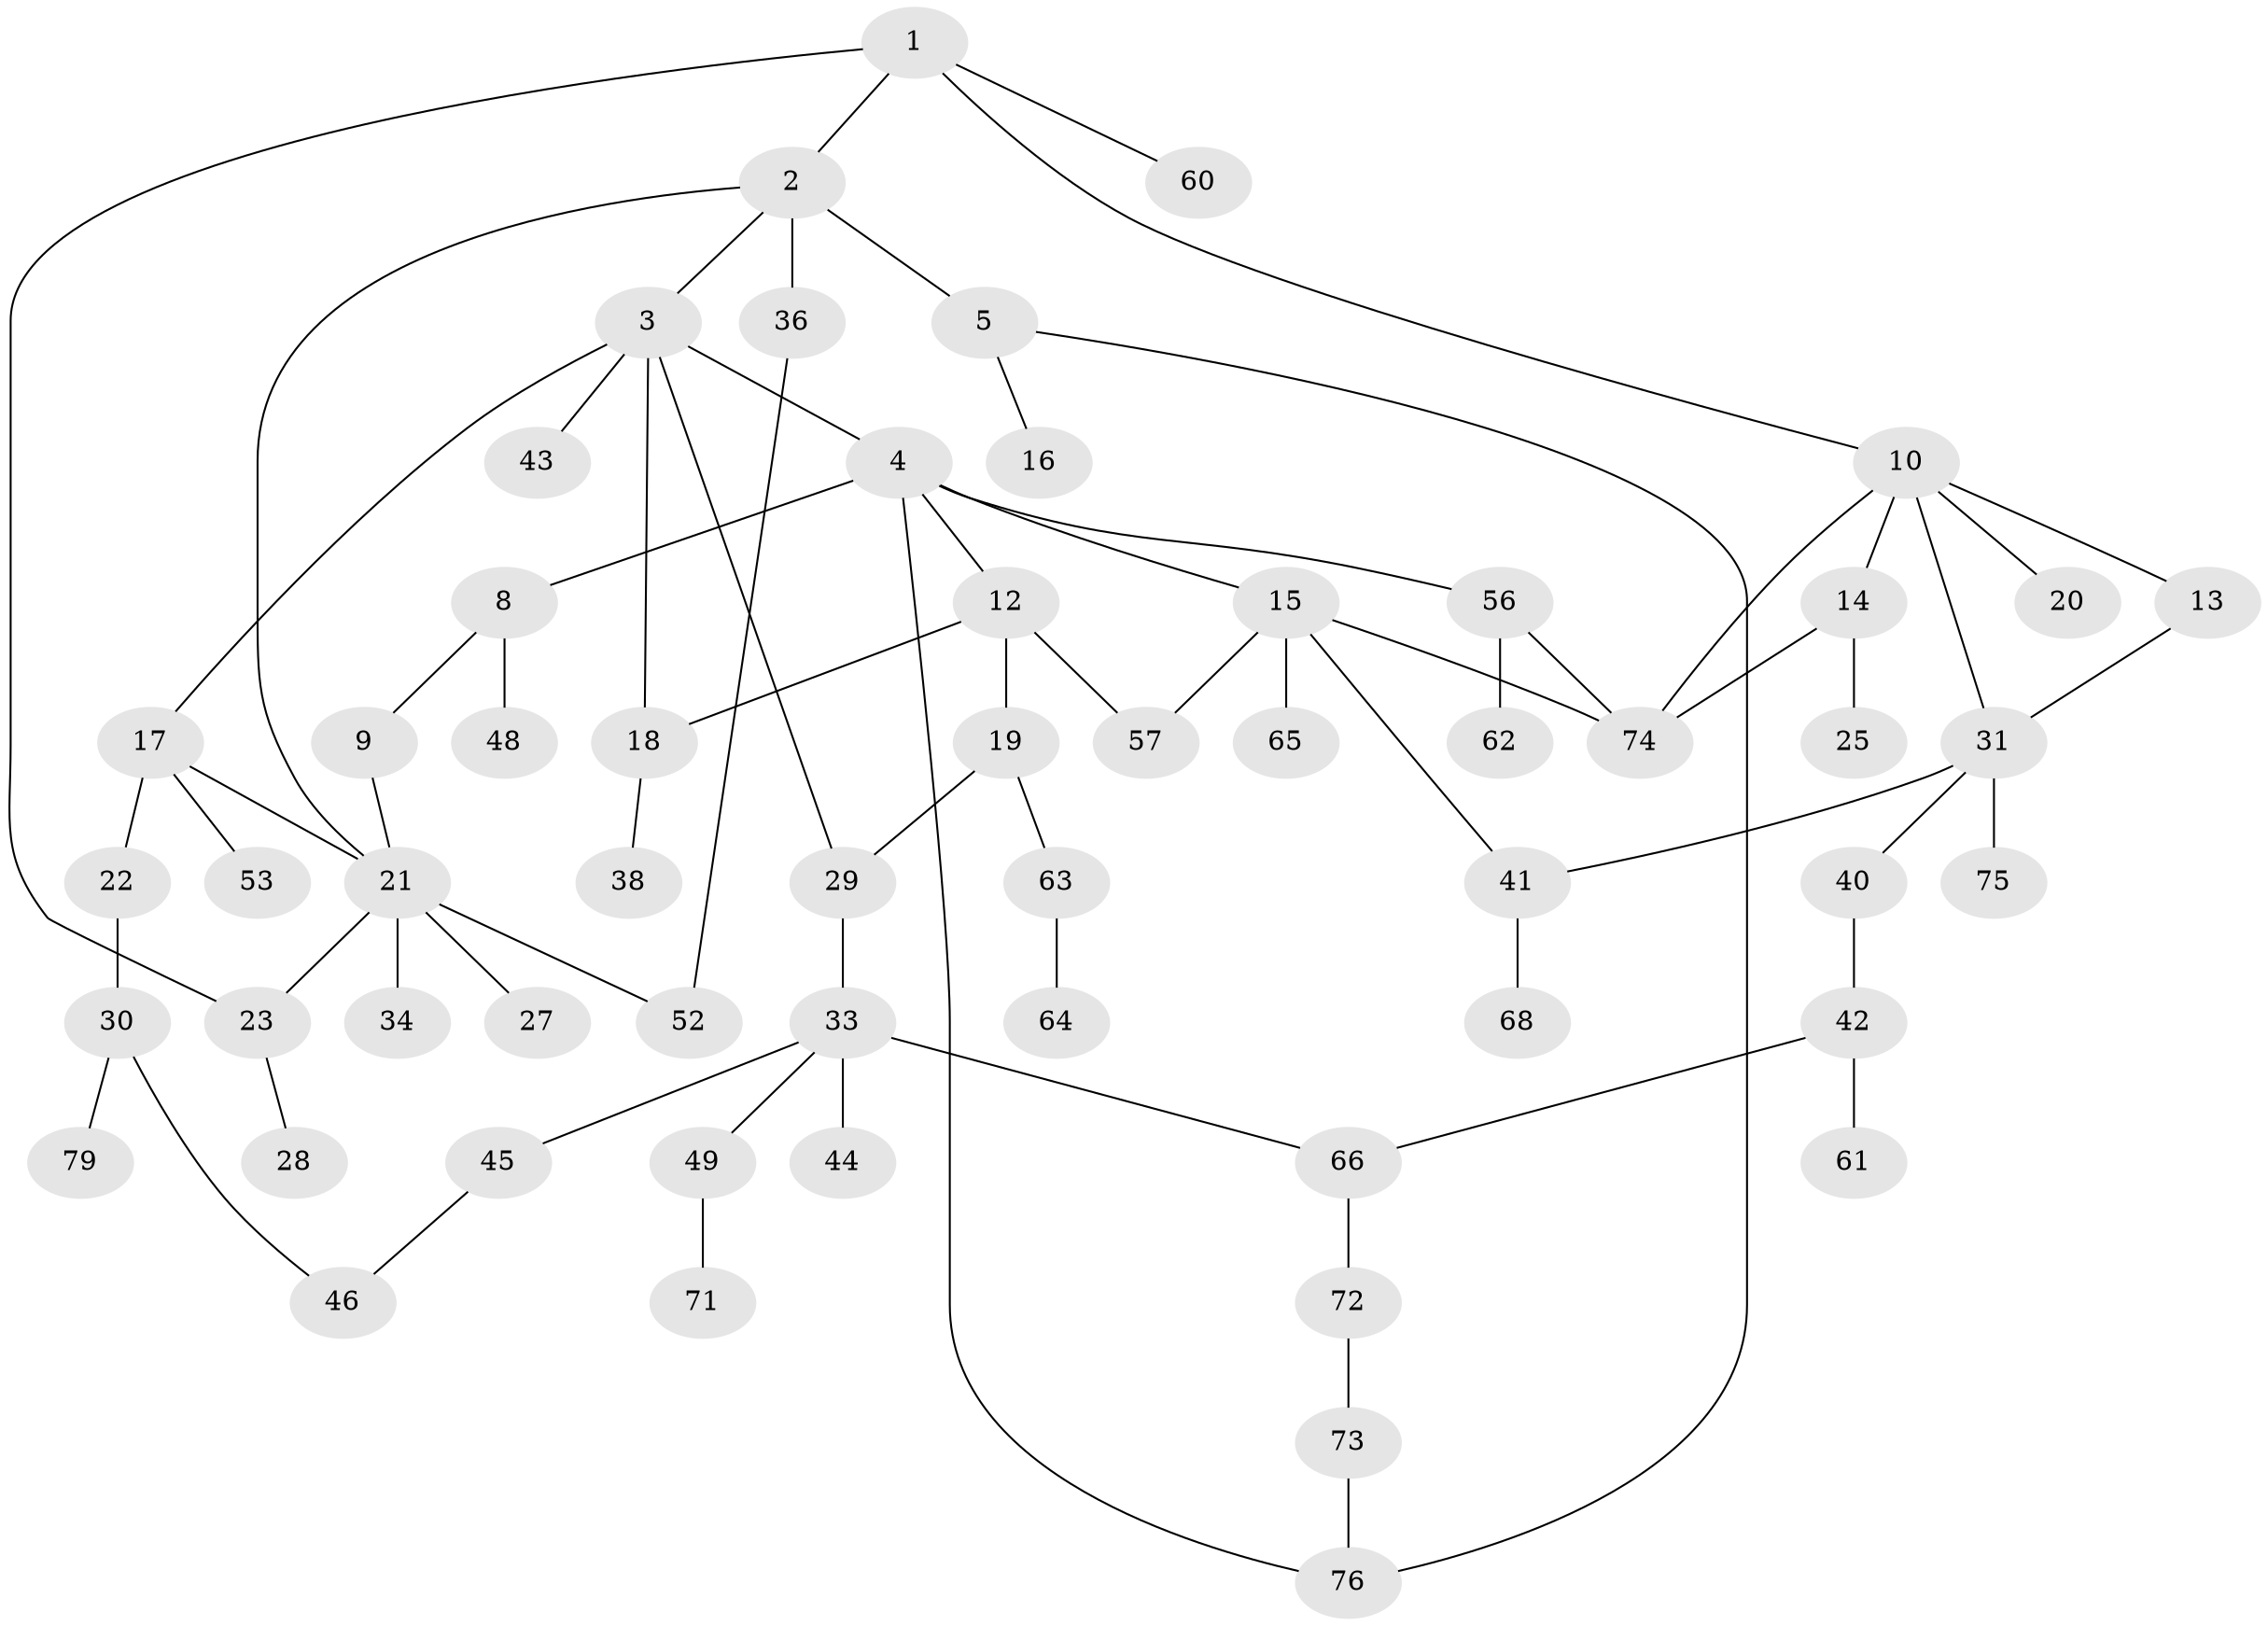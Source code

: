 // Generated by graph-tools (version 1.1) at 2025/51/02/27/25 19:51:39]
// undirected, 58 vertices, 73 edges
graph export_dot {
graph [start="1"]
  node [color=gray90,style=filled];
  1 [super="+7"];
  2;
  3 [super="+24"];
  4 [super="+6"];
  5;
  8 [super="+37"];
  9 [super="+69"];
  10 [super="+11"];
  12 [super="+51"];
  13 [super="+26"];
  14;
  15 [super="+55"];
  16;
  17 [super="+39"];
  18 [super="+54"];
  19 [super="+35"];
  20;
  21 [super="+32"];
  22 [super="+83"];
  23 [super="+58"];
  25;
  27;
  28 [super="+50"];
  29;
  30;
  31 [super="+47"];
  33;
  34;
  36 [super="+59"];
  38;
  40;
  41;
  42;
  43;
  44;
  45 [super="+80"];
  46;
  48;
  49;
  52;
  53;
  56;
  57;
  60;
  61;
  62 [super="+67"];
  63 [super="+70"];
  64;
  65;
  66;
  68;
  71 [super="+78"];
  72 [super="+77"];
  73 [super="+82"];
  74 [super="+81"];
  75;
  76;
  79;
  1 -- 2;
  1 -- 60;
  1 -- 10;
  1 -- 23;
  2 -- 3;
  2 -- 5;
  2 -- 21;
  2 -- 36;
  3 -- 4;
  3 -- 17;
  3 -- 18;
  3 -- 43;
  3 -- 29;
  4 -- 8;
  4 -- 12;
  4 -- 56;
  4 -- 76;
  4 -- 15;
  5 -- 16;
  5 -- 76;
  8 -- 9;
  8 -- 48;
  9 -- 21;
  10 -- 13;
  10 -- 31;
  10 -- 20;
  10 -- 14;
  10 -- 74;
  12 -- 19;
  12 -- 57;
  12 -- 18;
  13 -- 31;
  14 -- 25;
  14 -- 74;
  15 -- 41;
  15 -- 65;
  15 -- 74;
  15 -- 57;
  17 -- 22;
  17 -- 21;
  17 -- 53;
  18 -- 38;
  19 -- 29;
  19 -- 63;
  21 -- 27;
  21 -- 34;
  21 -- 52;
  21 -- 23;
  22 -- 30;
  23 -- 28;
  29 -- 33;
  30 -- 46;
  30 -- 79;
  31 -- 40;
  31 -- 41;
  31 -- 75;
  33 -- 44;
  33 -- 45;
  33 -- 49;
  33 -- 66;
  36 -- 52;
  40 -- 42;
  41 -- 68;
  42 -- 61;
  42 -- 66;
  45 -- 46;
  49 -- 71;
  56 -- 62;
  56 -- 74;
  63 -- 64;
  66 -- 72;
  72 -- 73;
  73 -- 76;
}
